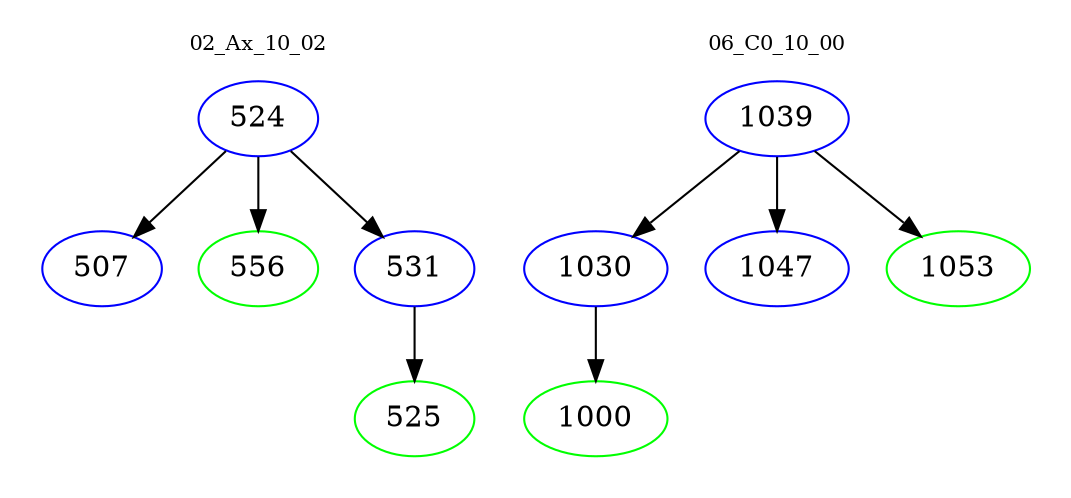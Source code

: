 digraph{
subgraph cluster_0 {
color = white
label = "02_Ax_10_02";
fontsize=10;
T0_524 [label="524", color="blue"]
T0_524 -> T0_507 [color="black"]
T0_507 [label="507", color="blue"]
T0_524 -> T0_556 [color="black"]
T0_556 [label="556", color="green"]
T0_524 -> T0_531 [color="black"]
T0_531 [label="531", color="blue"]
T0_531 -> T0_525 [color="black"]
T0_525 [label="525", color="green"]
}
subgraph cluster_1 {
color = white
label = "06_C0_10_00";
fontsize=10;
T1_1039 [label="1039", color="blue"]
T1_1039 -> T1_1030 [color="black"]
T1_1030 [label="1030", color="blue"]
T1_1030 -> T1_1000 [color="black"]
T1_1000 [label="1000", color="green"]
T1_1039 -> T1_1047 [color="black"]
T1_1047 [label="1047", color="blue"]
T1_1039 -> T1_1053 [color="black"]
T1_1053 [label="1053", color="green"]
}
}
